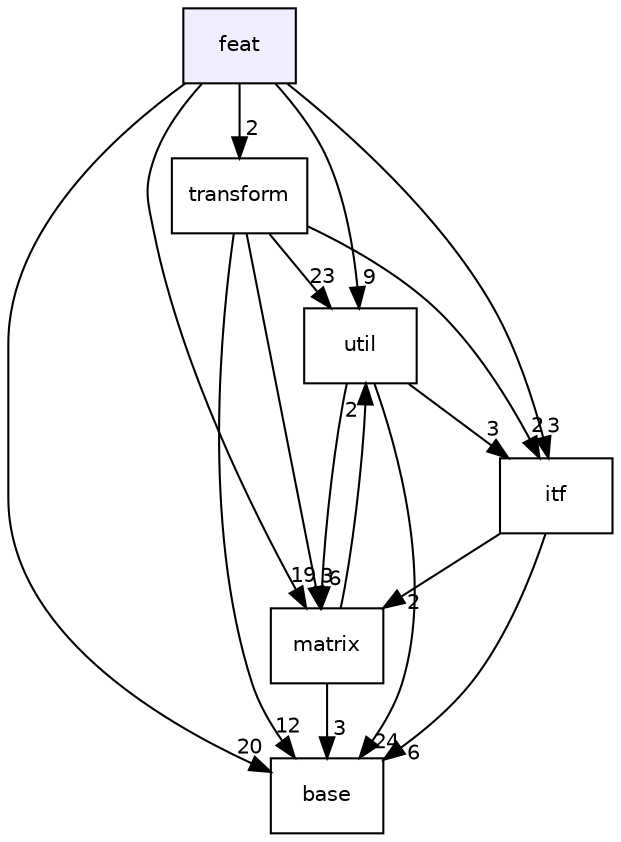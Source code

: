 digraph "feat" {
  compound=true
  node [ fontsize="10", fontname="Helvetica"];
  edge [ labelfontsize="10", labelfontname="Helvetica"];
  dir_f8ba563c7c64fffab9da0ebf98c94aa9 [shape=box, label="feat", style="filled", fillcolor="#eeeeff", pencolor="black", URL="dir_f8ba563c7c64fffab9da0ebf98c94aa9.html"];
  dir_23ec12649285f9fabf3a6b7380226c28 [shape=box label="util" URL="dir_23ec12649285f9fabf3a6b7380226c28.html"];
  dir_109f68d84cef4a133396a0be144fa9b1 [shape=box label="matrix" URL="dir_109f68d84cef4a133396a0be144fa9b1.html"];
  dir_e914ee4d4a44400f1fdb170cb4ead18a [shape=box label="base" URL="dir_e914ee4d4a44400f1fdb170cb4ead18a.html"];
  dir_67f27d7ccdb63301c384d2b28b535a47 [shape=box label="transform" URL="dir_67f27d7ccdb63301c384d2b28b535a47.html"];
  dir_32e73c41882ed4a4c395a3bf41490b9a [shape=box label="itf" URL="dir_32e73c41882ed4a4c395a3bf41490b9a.html"];
  dir_f8ba563c7c64fffab9da0ebf98c94aa9->dir_23ec12649285f9fabf3a6b7380226c28 [headlabel="9", labeldistance=1.5 headhref="dir_000004_000034.html"];
  dir_f8ba563c7c64fffab9da0ebf98c94aa9->dir_109f68d84cef4a133396a0be144fa9b1 [headlabel="19", labeldistance=1.5 headhref="dir_000004_000023.html"];
  dir_f8ba563c7c64fffab9da0ebf98c94aa9->dir_e914ee4d4a44400f1fdb170cb4ead18a [headlabel="20", labeldistance=1.5 headhref="dir_000004_000000.html"];
  dir_f8ba563c7c64fffab9da0ebf98c94aa9->dir_67f27d7ccdb63301c384d2b28b535a47 [headlabel="2", labeldistance=1.5 headhref="dir_000004_000032.html"];
  dir_f8ba563c7c64fffab9da0ebf98c94aa9->dir_32e73c41882ed4a4c395a3bf41490b9a [headlabel="3", labeldistance=1.5 headhref="dir_000004_000016.html"];
  dir_23ec12649285f9fabf3a6b7380226c28->dir_109f68d84cef4a133396a0be144fa9b1 [headlabel="6", labeldistance=1.5 headhref="dir_000034_000023.html"];
  dir_23ec12649285f9fabf3a6b7380226c28->dir_e914ee4d4a44400f1fdb170cb4ead18a [headlabel="24", labeldistance=1.5 headhref="dir_000034_000000.html"];
  dir_23ec12649285f9fabf3a6b7380226c28->dir_32e73c41882ed4a4c395a3bf41490b9a [headlabel="3", labeldistance=1.5 headhref="dir_000034_000016.html"];
  dir_109f68d84cef4a133396a0be144fa9b1->dir_23ec12649285f9fabf3a6b7380226c28 [headlabel="2", labeldistance=1.5 headhref="dir_000023_000034.html"];
  dir_109f68d84cef4a133396a0be144fa9b1->dir_e914ee4d4a44400f1fdb170cb4ead18a [headlabel="3", labeldistance=1.5 headhref="dir_000023_000000.html"];
  dir_67f27d7ccdb63301c384d2b28b535a47->dir_23ec12649285f9fabf3a6b7380226c28 [headlabel="23", labeldistance=1.5 headhref="dir_000032_000034.html"];
  dir_67f27d7ccdb63301c384d2b28b535a47->dir_109f68d84cef4a133396a0be144fa9b1 [headlabel="3", labeldistance=1.5 headhref="dir_000032_000023.html"];
  dir_67f27d7ccdb63301c384d2b28b535a47->dir_e914ee4d4a44400f1fdb170cb4ead18a [headlabel="12", labeldistance=1.5 headhref="dir_000032_000000.html"];
  dir_67f27d7ccdb63301c384d2b28b535a47->dir_32e73c41882ed4a4c395a3bf41490b9a [headlabel="2", labeldistance=1.5 headhref="dir_000032_000016.html"];
  dir_32e73c41882ed4a4c395a3bf41490b9a->dir_109f68d84cef4a133396a0be144fa9b1 [headlabel="2", labeldistance=1.5 headhref="dir_000016_000023.html"];
  dir_32e73c41882ed4a4c395a3bf41490b9a->dir_e914ee4d4a44400f1fdb170cb4ead18a [headlabel="6", labeldistance=1.5 headhref="dir_000016_000000.html"];
}
